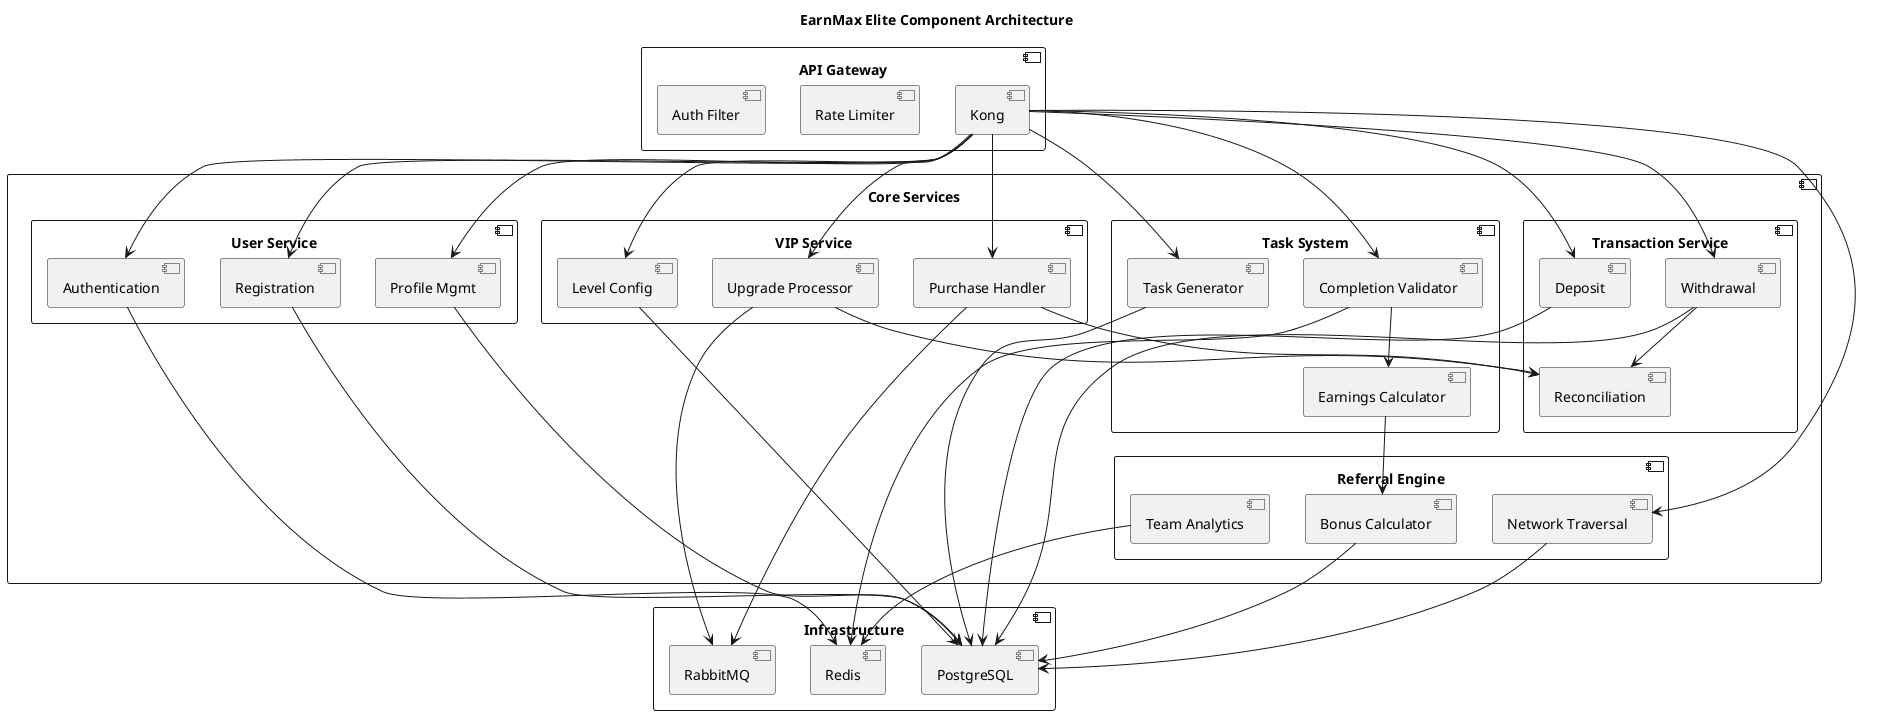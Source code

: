 @startuml EarnMax_Component_Diagram

skinparam componentStyle uml2
title EarnMax Elite Component Architecture

component "API Gateway" {
  [Kong] as kong
  [Rate Limiter] as limiter
  [Auth Filter] as auth
}

component "Core Services" {
  component "User Service" {
    [Registration] as reg
    [Authentication] as authn
    [Profile Mgmt] as profile
  }
  
  component "VIP Service" {
    [Level Config] as levels
    [Upgrade Processor] as upgrade
    [Purchase Handler] as purchase
  }
  
  component "Transaction Service" {
    [Withdrawal] as withdraw
    [Deposit] as deposit
    [Reconciliation] as reconcile
  }
  
  component "Task System" {
    [Task Generator] as generator
    [Completion Validator] as validator
    [Earnings Calculator] as calculator
  }
  
  component "Referral Engine" {
    [Network Traversal] as traversal
    [Bonus Calculator] as bonus_calc
    [Team Analytics] as analytics
  }
}

component "Infrastructure" {
  [PostgreSQL] as pg
  [Redis] as redis
  [RabbitMQ] as mq
}

kong --> reg
kong --> authn
kong --> profile
kong --> levels
kong --> upgrade
kong --> purchase
kong --> withdraw
kong --> deposit
kong --> generator
kong --> validator
kong --> traversal

reg --> pg
authn --> redis
profile --> pg
levels --> pg
upgrade --> mq
purchase --> mq
withdraw --> pg
deposit --> pg
generator --> pg
validator --> redis
traversal --> pg
bonus_calc --> pg
analytics --> redis

upgrade --> reconcile
purchase --> reconcile
withdraw --> reconcile

validator --> calculator
calculator --> bonus_calc

@enduml